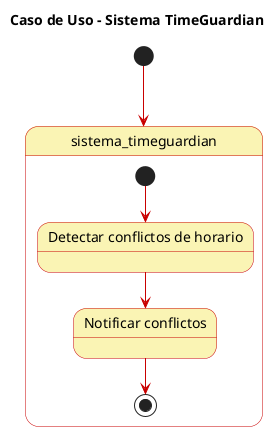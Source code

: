 @startuml

skinparam state {
  BackgroundColor #faf4b4
  BorderColor #c90000
}

skinparam note {
  BackgroundColor #f5f5f5
}

skinparam linetype polyline

title Caso de Uso - Sistema TimeGuardian

[*] -[#c90000]-> sistema_timeguardian

state sistema_timeguardian {
  [*] -[#c90000]-> detección_conflictos_horario
  state "Detectar conflictos de horario" as detección_conflictos_horario
  detección_conflictos_horario -[#c90000]-> detecta_notifica_conflictos
  state "Notificar conflictos" as detecta_notifica_conflictos
  detecta_notifica_conflictos -[#c90000]-> [*]
}

@enduml
